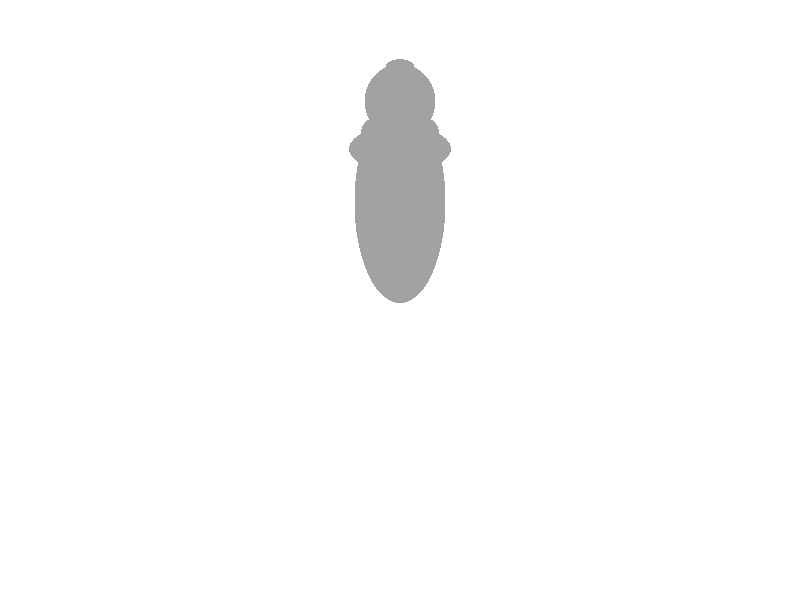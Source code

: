 #include "colors.inc"


  #local base_torus_minor = 0.45;
  #local body_start_z = 1-base_torus_minor/2;
  #local body_rayon = 0.45;
  #local head_start_z = body_start_z+3;
  #local head_first_circle_rayon=sqrt(pow(0.8,2)+pow(body_rayon,2)); // pythagore
#declare axe=1;
#declare sca=2;
camera {
location <1.2*sca,1*sca,sca>
look_at <0,0,0>
sky   <0,0,1>
translate<0,0,0>
right <-image_width/image_height,0,0>
}


#declare light_color = color rgb<0.5,0.5,0.5>;
light_source { <4 , 4 , 10 > light_color}
light_source { <4 , -1 , 10 > light_color}
light_source { <-1 , 4 , 10 > light_color}
light_source { <4 , 8 , 10 > light_color}
light_source { <8 , 4 , 10 > light_color}
light_source { <2 , 2 , 0 > light_color}

#declare use_phot=0;
#declare use_area=0;

background {White} // fond blanc


global_settings{
  max_trace_level 60//32*3
  ambient_light 1.00
  assumed_gamma 2.0
  #if (use_phot)
  photons{
   spacing .025
   autostop 0
  }
  #end
}

  #local start_coord = <0,0,0>;
  #local wanted_color = color rgb<0.6,0.6,0.6>;
  #local scale_factor = 1;

  #local base_torus_minor = 0.45;
  #local base_start_z = 1-base_torus_minor/2;
  #local body_start_z = 0.4;
  
  #local body = 4; 
  #local first_ring = body-0.8;
  #local second_ring = body-0.5;
  #local head_hat_r = 0.08;
  #local head_hat = body+0.6-head_hat_r/2;
 /* difference{
    union{
      blob{
        threshold 0.1
        sphere { // body
          #declare local_scale_z = 2;
          <0,0,0>
          1
          2
          scale <0.85,0.85,local_scale_z>
          translate <0,0,local_scale_z> 
        }
        sphere{ // first ring
          #declare local_scale_z =0.25;  
          <0,0,0>
          1.2
          1
          translate<0,0,first_ring/local_scale_z>  
          // scale modifie les valeurs du repère pour cette objet pour x,y,z = 1 pour 1u.a ( unité arbitraire )
          // par exemple si x,y,z = 1 pour 1cm si je vais un scale de 2 alors x,y,z = 2 pour 1 cm
          // pour retrouver le bon translate par rapport au reste on calcul le translate nécessaire dans ce référenciel modifier par scale
          // 1/scale*(coordonnées voulu) fonctionne
          scale <0.75,0.75,local_scale_z>
        }
        sphere{ // second_ring
          #declare local_scale_xy = 0.75*0.75;
          #declare local_scale_z = 0.25;
          <0,0,0>
          1.2
          2
          translate<0,0,second_ring/local_scale_z>
          scale <local_scale_xy,local_scale_xy,local_scale_z>
        }
        sphere{ // head
          #local local_scale_z = 0.6;
          <0,0,0>
          1
          2
          translate<0,0,body/local_scale_z>
          scale <0.6,0.6,local_scale_z>
        }
        sphere{
          #declare local_scale_z = 1.5;
          <0,0,0>
          head_hat_r
          2
          translate<0,0,head_hat/local_scale_z>
          scale<3,3,local_scale_z>
        }
        translate<0,0,body_start_z>
      }

      difference{ // base
        difference { 
          sphere{
            <0,0,0>, 1 
          }

          box{
              <-1,-1,0>, <1,1,-1>
          } 
        }
        torus {
          1, 0.45          
          rotate x*90
          translate<0,0,base_start_z>
        }
      }
    }
    box{ // permet de faire la fente
      <0,0,0>,<1,0.2,1>
      rotate <-45, 0, 0> // <x°, y°, z°>
      translate <-0.5,0.2,head_hat-0.3+body_start_z>
    }
    // on multiplie le donc par 0.3 pour faire le fou plus petit que le roi/reine
    #declare scale_factor = scale_factor*0.3; 
    // scale modifie les valeurs du repère pour cette objet pour x,y,z = 1 pour 1u.a ( unité arbitraire )
    // par exemple si x,y,z = 1 pour 1cm si je vais un scale de 2 alors x,y,z = 2 pour 1 cm
    // pour retrouver le bon translate par rapport au reste on calcul le translate nécessaire dans ce référenciel modifier par scale
    // 1/scale*(coordonnées voulu) fonctionne
    translate<start_coord.x*(1/scale_factor),start_coord.y*(1/scale_factor),start_coord.z*(1/scale_factor)>
    scale <scale_factor,scale_factor,scale_factor>
    pigment{
      wanted_color
    }
  }*/


union{
    sphere{ // body
      #declare local_scale_z = 2;
      <0,0,0>
      1
      scale <0.85,0.85,local_scale_z>
      translate <0,0,local_scale_z> 
    }
    sphere{ // first ring
      #declare local_scale_z =0.25;  
      <0,0,0>
      1.2
      translate<0,0,first_ring/local_scale_z>  
      // scale modifie les valeurs du repère pour cette objet pour x,y,z = 1 pour 1u.a ( unité arbitraire )
      // par exemple si x,y,z = 1 pour 1cm si je vais un scale de 2 alors x,y,z = 2 pour 1 cm
      // pour retrouver le bon translate par rapport au reste on calcul le translate nécessaire dans ce référenciel modifier par scale
      // 1/scale*(coordonnées voulu) fonctionne
      scale <0.75,0.75,local_scale_z>
    }
    sphere{ // second_ring
      #declare local_scale_xy = 0.75*0.75;
      #declare local_scale_z = 0.25;
      <0,0,0>
      1.2
      translate<0,0,second_ring/local_scale_z>
      scale <local_scale_xy,local_scale_xy,local_scale_z>
    }
    sphere{ // head
      #local local_scale_z = 0.6;
      <0,0,0>
      1
      translate<0,0,body/local_scale_z>
      scale <0.6,0.6,local_scale_z>
    }
    sphere{
      #declare local_scale_z = 1.5;
      <0,0,0>
      head_hat_r
      translate<0,0,head_hat/local_scale_z>
      scale<3,3,local_scale_z>
    }
    // on multiplie le donc par 0.3 pour faire le fou plus petit que le roi/reine
    #declare scale_factor = scale_factor*0.3; 
    // scale modifie les valeurs du repère pour cette objet pour x,y,z = 1 pour 1u.a ( unité arbitraire )
    // par exemple si x,y,z = 1 pour 1cm si je vais un scale de 2 alors x,y,z = 2 pour 1 cm
    // pour retrouver le bon translate par rapport au reste on calcul le translate nécessaire dans ce référenciel modifier par scale
    // 1/scale*(coordonnées voulu) fonctionne
    translate<start_coord.x*(1/scale_factor),start_coord.y*(1/scale_factor),start_coord.z*(1/scale_factor)>
    scale <scale_factor,scale_factor,scale_factor>
    pigment{
      wanted_color
    }
}
    